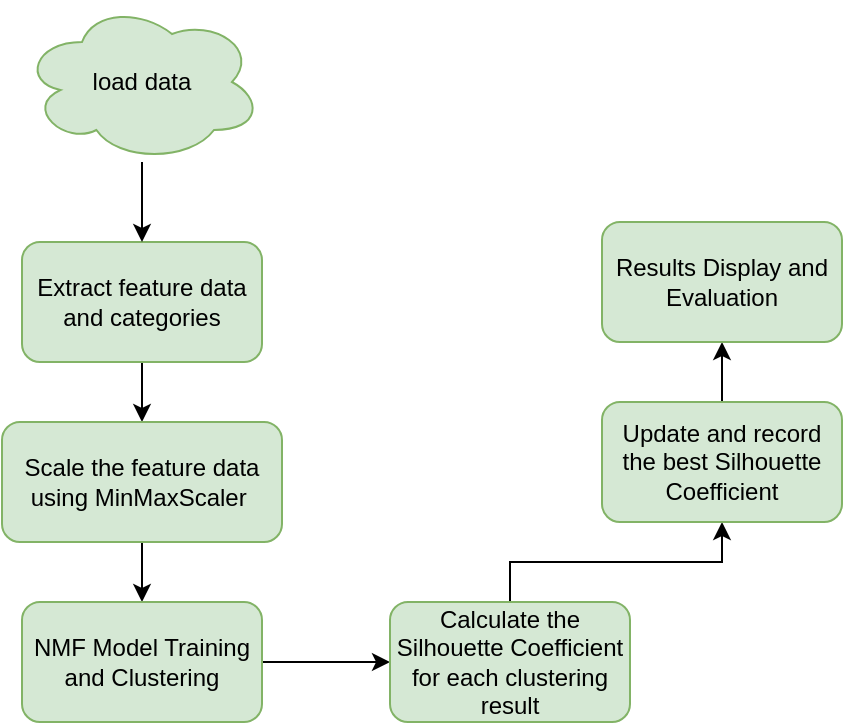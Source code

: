 <mxfile version="24.6.3" type="device">
  <diagram name="第 1 页" id="VjdwgdWZw7TrfWxXI8fo">
    <mxGraphModel dx="948" dy="553" grid="1" gridSize="10" guides="1" tooltips="1" connect="1" arrows="1" fold="1" page="1" pageScale="1" pageWidth="827" pageHeight="1169" math="0" shadow="0">
      <root>
        <mxCell id="0" />
        <mxCell id="1" parent="0" />
        <mxCell id="HZayAwlOVF8K5Yy_4hMK-4" style="edgeStyle=orthogonalEdgeStyle;rounded=0;orthogonalLoop=1;jettySize=auto;html=1;exitX=0.5;exitY=1;exitDx=0;exitDy=0;" edge="1" parent="1" source="HZayAwlOVF8K5Yy_4hMK-1" target="HZayAwlOVF8K5Yy_4hMK-5">
          <mxGeometry relative="1" as="geometry">
            <mxPoint x="290" y="270" as="targetPoint" />
          </mxGeometry>
        </mxCell>
        <mxCell id="HZayAwlOVF8K5Yy_4hMK-1" value="Extract feature data and categories" style="rounded=1;whiteSpace=wrap;html=1;fillColor=#d5e8d4;strokeColor=#82b366;" vertex="1" parent="1">
          <mxGeometry x="230" y="190" width="120" height="60" as="geometry" />
        </mxCell>
        <mxCell id="HZayAwlOVF8K5Yy_4hMK-3" style="edgeStyle=orthogonalEdgeStyle;rounded=0;orthogonalLoop=1;jettySize=auto;html=1;entryX=0.5;entryY=0;entryDx=0;entryDy=0;" edge="1" parent="1" source="HZayAwlOVF8K5Yy_4hMK-2" target="HZayAwlOVF8K5Yy_4hMK-1">
          <mxGeometry relative="1" as="geometry" />
        </mxCell>
        <mxCell id="HZayAwlOVF8K5Yy_4hMK-2" value="load data" style="ellipse;shape=cloud;whiteSpace=wrap;html=1;fillColor=#d5e8d4;strokeColor=#82b366;" vertex="1" parent="1">
          <mxGeometry x="230" y="70" width="120" height="80" as="geometry" />
        </mxCell>
        <mxCell id="HZayAwlOVF8K5Yy_4hMK-6" style="edgeStyle=orthogonalEdgeStyle;rounded=0;orthogonalLoop=1;jettySize=auto;html=1;exitX=0.5;exitY=1;exitDx=0;exitDy=0;" edge="1" parent="1" source="HZayAwlOVF8K5Yy_4hMK-5" target="HZayAwlOVF8K5Yy_4hMK-7">
          <mxGeometry relative="1" as="geometry">
            <mxPoint x="290" y="360" as="targetPoint" />
          </mxGeometry>
        </mxCell>
        <mxCell id="HZayAwlOVF8K5Yy_4hMK-5" value="Scale the feature data using MinMaxScaler&amp;nbsp;" style="rounded=1;whiteSpace=wrap;html=1;fillColor=#d5e8d4;strokeColor=#82b366;" vertex="1" parent="1">
          <mxGeometry x="220" y="280" width="140" height="60" as="geometry" />
        </mxCell>
        <mxCell id="HZayAwlOVF8K5Yy_4hMK-8" style="edgeStyle=orthogonalEdgeStyle;rounded=0;orthogonalLoop=1;jettySize=auto;html=1;exitX=1;exitY=0.5;exitDx=0;exitDy=0;" edge="1" parent="1" source="HZayAwlOVF8K5Yy_4hMK-7" target="HZayAwlOVF8K5Yy_4hMK-9">
          <mxGeometry relative="1" as="geometry">
            <mxPoint x="430" y="390" as="targetPoint" />
          </mxGeometry>
        </mxCell>
        <mxCell id="HZayAwlOVF8K5Yy_4hMK-7" value="NMF Model Training and Clustering" style="rounded=1;whiteSpace=wrap;html=1;fillColor=#d5e8d4;strokeColor=#82b366;" vertex="1" parent="1">
          <mxGeometry x="230" y="370" width="120" height="60" as="geometry" />
        </mxCell>
        <mxCell id="HZayAwlOVF8K5Yy_4hMK-10" style="edgeStyle=orthogonalEdgeStyle;rounded=0;orthogonalLoop=1;jettySize=auto;html=1;exitX=0.5;exitY=0;exitDx=0;exitDy=0;" edge="1" parent="1" source="HZayAwlOVF8K5Yy_4hMK-9" target="HZayAwlOVF8K5Yy_4hMK-11">
          <mxGeometry relative="1" as="geometry">
            <mxPoint x="560" y="320" as="targetPoint" />
          </mxGeometry>
        </mxCell>
        <mxCell id="HZayAwlOVF8K5Yy_4hMK-9" value="Calculate the Silhouette Coefficient for each clustering result" style="rounded=1;whiteSpace=wrap;html=1;fillColor=#d5e8d4;strokeColor=#82b366;" vertex="1" parent="1">
          <mxGeometry x="414" y="370" width="120" height="60" as="geometry" />
        </mxCell>
        <mxCell id="HZayAwlOVF8K5Yy_4hMK-13" style="edgeStyle=orthogonalEdgeStyle;rounded=0;orthogonalLoop=1;jettySize=auto;html=1;" edge="1" parent="1" source="HZayAwlOVF8K5Yy_4hMK-11" target="HZayAwlOVF8K5Yy_4hMK-12">
          <mxGeometry relative="1" as="geometry" />
        </mxCell>
        <mxCell id="HZayAwlOVF8K5Yy_4hMK-11" value="Update and record the best Silhouette Coefficient" style="rounded=1;whiteSpace=wrap;html=1;fillColor=#d5e8d4;strokeColor=#82b366;" vertex="1" parent="1">
          <mxGeometry x="520" y="270" width="120" height="60" as="geometry" />
        </mxCell>
        <mxCell id="HZayAwlOVF8K5Yy_4hMK-12" value="Results Display and Evaluation" style="rounded=1;whiteSpace=wrap;html=1;fillColor=#d5e8d4;strokeColor=#82b366;" vertex="1" parent="1">
          <mxGeometry x="520" y="180" width="120" height="60" as="geometry" />
        </mxCell>
      </root>
    </mxGraphModel>
  </diagram>
</mxfile>
